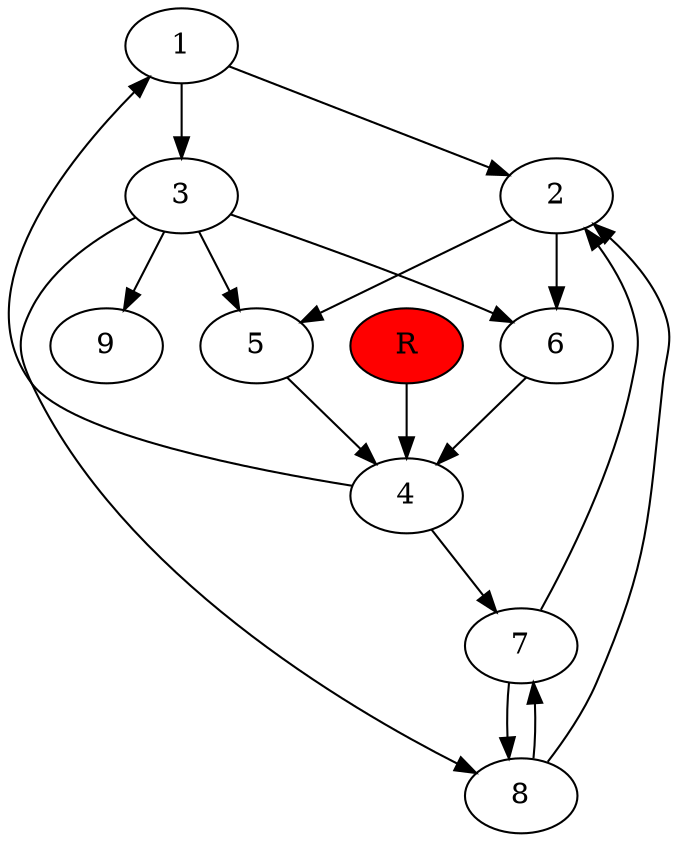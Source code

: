 digraph prb73051 {
	1
	2
	3
	4
	5
	6
	7
	8
	R [fillcolor="#ff0000" style=filled]
	1 -> 2
	1 -> 3
	2 -> 5
	2 -> 6
	3 -> 5
	3 -> 6
	3 -> 8
	3 -> 9
	4 -> 1
	4 -> 7
	5 -> 4
	6 -> 4
	7 -> 2
	7 -> 8
	8 -> 2
	8 -> 7
	R -> 4
}
